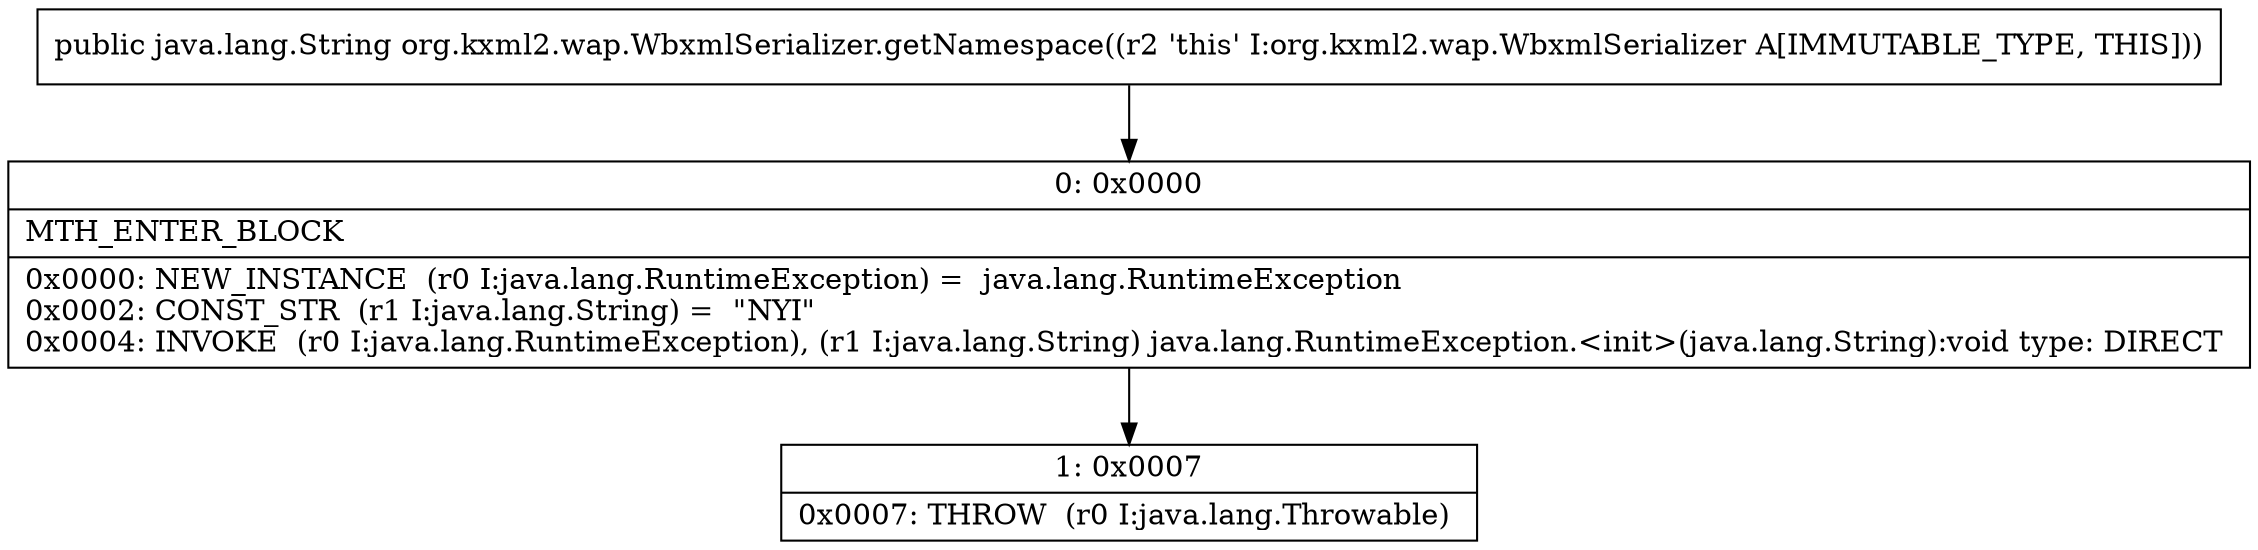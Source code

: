digraph "CFG fororg.kxml2.wap.WbxmlSerializer.getNamespace()Ljava\/lang\/String;" {
Node_0 [shape=record,label="{0\:\ 0x0000|MTH_ENTER_BLOCK\l|0x0000: NEW_INSTANCE  (r0 I:java.lang.RuntimeException) =  java.lang.RuntimeException \l0x0002: CONST_STR  (r1 I:java.lang.String) =  \"NYI\" \l0x0004: INVOKE  (r0 I:java.lang.RuntimeException), (r1 I:java.lang.String) java.lang.RuntimeException.\<init\>(java.lang.String):void type: DIRECT \l}"];
Node_1 [shape=record,label="{1\:\ 0x0007|0x0007: THROW  (r0 I:java.lang.Throwable) \l}"];
MethodNode[shape=record,label="{public java.lang.String org.kxml2.wap.WbxmlSerializer.getNamespace((r2 'this' I:org.kxml2.wap.WbxmlSerializer A[IMMUTABLE_TYPE, THIS])) }"];
MethodNode -> Node_0;
Node_0 -> Node_1;
}

